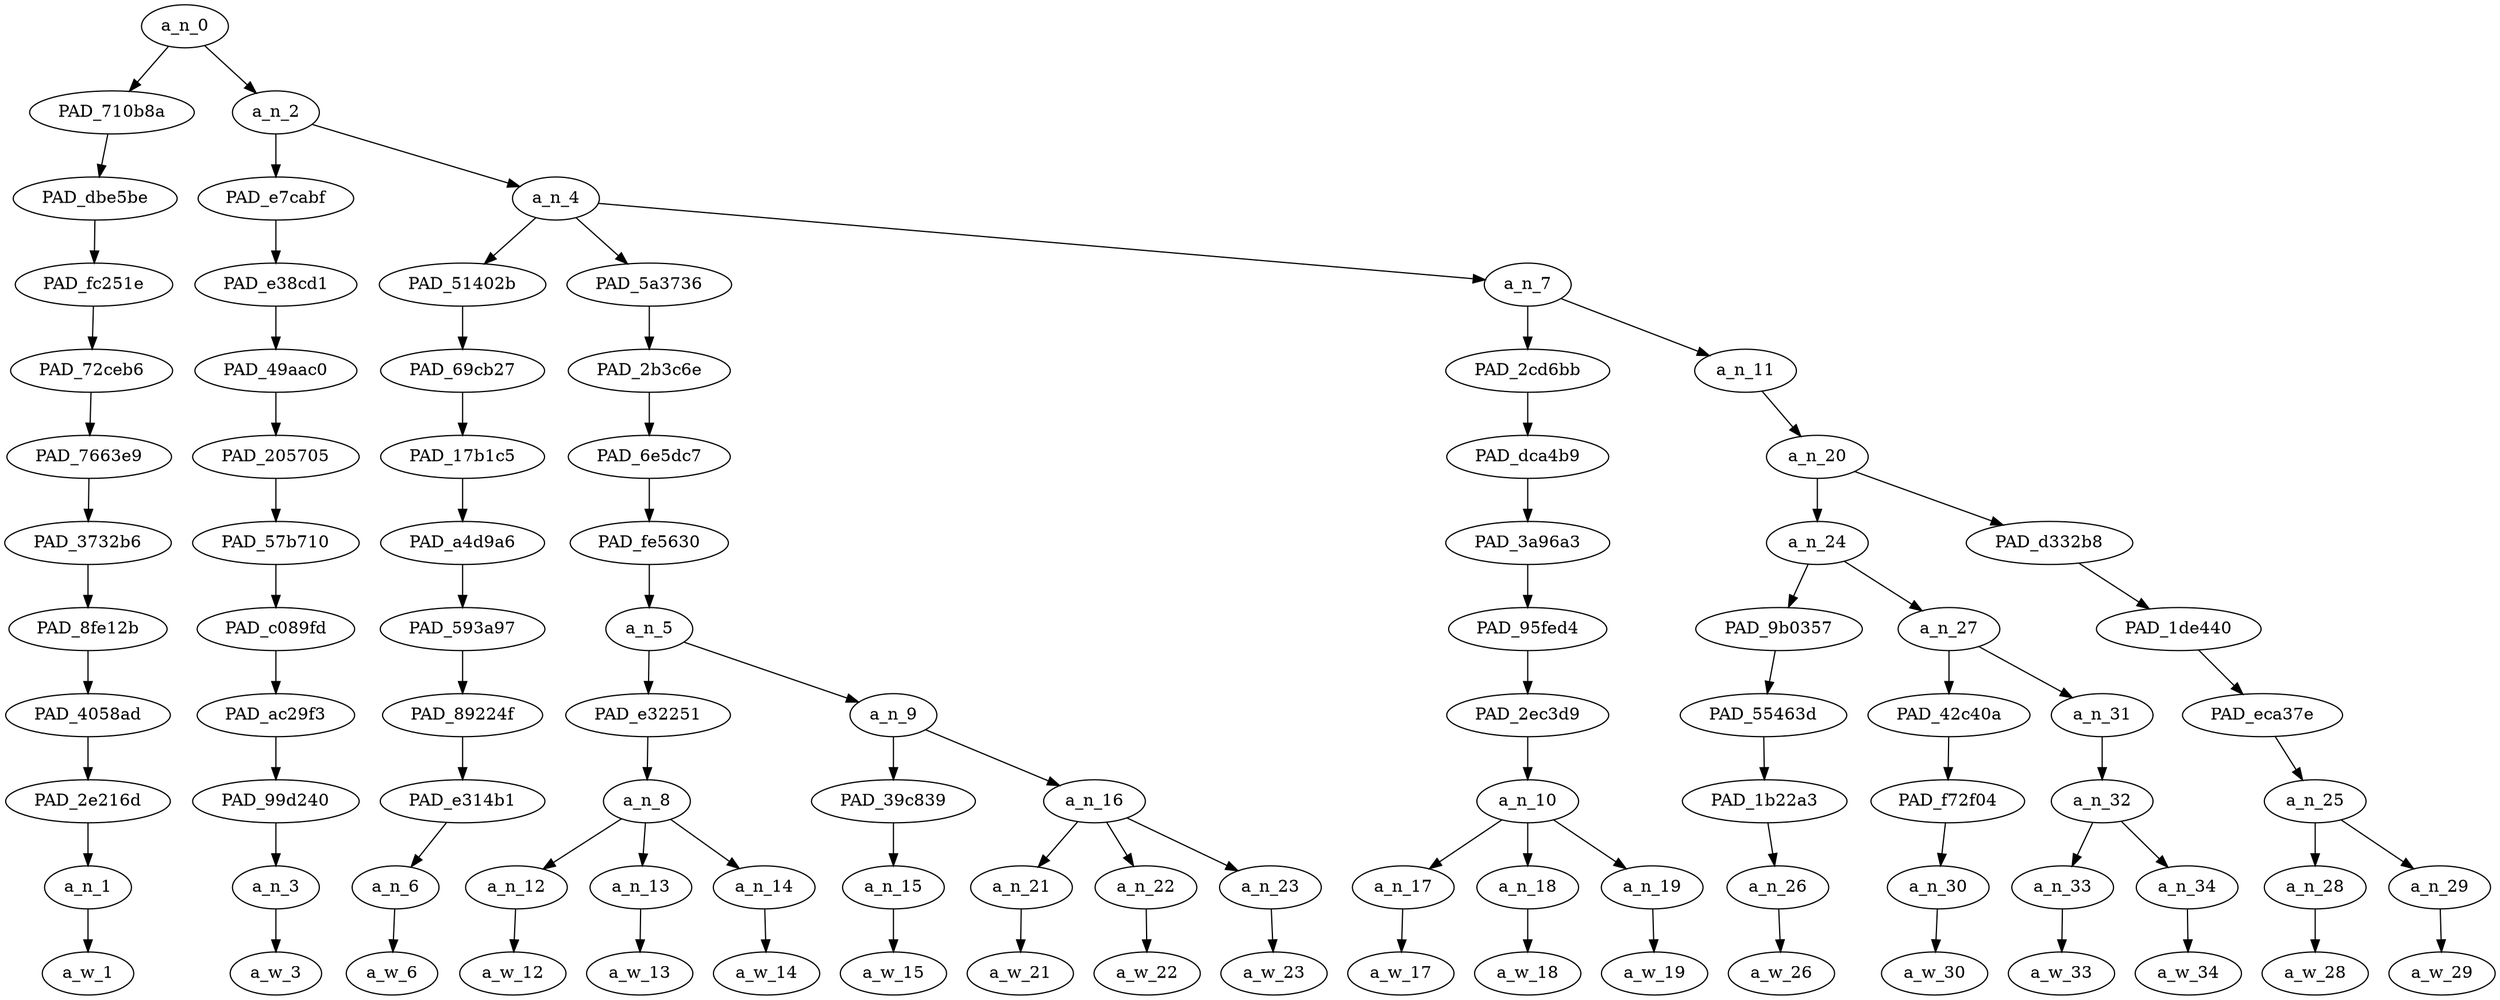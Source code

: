 strict digraph "" {
	a_n_0	[div_dir=1,
		index=0,
		level=11,
		pos="2.4869791666666665,11!",
		text_span="[0, 1, 2, 3, 4, 5, 6, 7, 8, 9, 10, 11, 12, 13, 14, 15, 16, 17, 18]",
		value=1.00000000];
	PAD_710b8a	[div_dir=1,
		index=0,
		level=10,
		pos="0.0,10!",
		text_span="[0]",
		value=0.05359560];
	a_n_0 -> PAD_710b8a;
	a_n_2	[div_dir=1,
		index=1,
		level=10,
		pos="4.973958333333333,10!",
		text_span="[1, 2, 3, 4, 5, 6, 7, 8, 9, 10, 11, 12, 13, 14, 15, 16, 17, 18]",
		value=0.94536162];
	a_n_0 -> a_n_2;
	PAD_dbe5be	[div_dir=1,
		index=0,
		level=9,
		pos="0.0,9!",
		text_span="[0]",
		value=0.05359560];
	PAD_710b8a -> PAD_dbe5be;
	PAD_fc251e	[div_dir=1,
		index=0,
		level=8,
		pos="0.0,8!",
		text_span="[0]",
		value=0.05359560];
	PAD_dbe5be -> PAD_fc251e;
	PAD_72ceb6	[div_dir=1,
		index=0,
		level=7,
		pos="0.0,7!",
		text_span="[0]",
		value=0.05359560];
	PAD_fc251e -> PAD_72ceb6;
	PAD_7663e9	[div_dir=1,
		index=0,
		level=6,
		pos="0.0,6!",
		text_span="[0]",
		value=0.05359560];
	PAD_72ceb6 -> PAD_7663e9;
	PAD_3732b6	[div_dir=1,
		index=0,
		level=5,
		pos="0.0,5!",
		text_span="[0]",
		value=0.05359560];
	PAD_7663e9 -> PAD_3732b6;
	PAD_8fe12b	[div_dir=1,
		index=0,
		level=4,
		pos="0.0,4!",
		text_span="[0]",
		value=0.05359560];
	PAD_3732b6 -> PAD_8fe12b;
	PAD_4058ad	[div_dir=1,
		index=0,
		level=3,
		pos="0.0,3!",
		text_span="[0]",
		value=0.05359560];
	PAD_8fe12b -> PAD_4058ad;
	PAD_2e216d	[div_dir=1,
		index=0,
		level=2,
		pos="0.0,2!",
		text_span="[0]",
		value=0.05359560];
	PAD_4058ad -> PAD_2e216d;
	a_n_1	[div_dir=1,
		index=0,
		level=1,
		pos="0.0,1!",
		text_span="[0]",
		value=0.05359560];
	PAD_2e216d -> a_n_1;
	a_w_1	[div_dir=0,
		index=0,
		level=0,
		pos="0,0!",
		text_span="[0]",
		value=israel];
	a_n_1 -> a_w_1;
	PAD_e7cabf	[div_dir=1,
		index=1,
		level=9,
		pos="1.0,9!",
		text_span="[1]",
		value=0.03272894];
	a_n_2 -> PAD_e7cabf;
	a_n_4	[div_dir=1,
		index=2,
		level=9,
		pos="8.947916666666666,9!",
		text_span="[2, 3, 4, 5, 6, 7, 8, 9, 10, 11, 12, 13, 14, 15, 16, 17, 18]",
		value=0.91165411];
	a_n_2 -> a_n_4;
	PAD_e38cd1	[div_dir=1,
		index=1,
		level=8,
		pos="1.0,8!",
		text_span="[1]",
		value=0.03272894];
	PAD_e7cabf -> PAD_e38cd1;
	PAD_49aac0	[div_dir=1,
		index=1,
		level=7,
		pos="1.0,7!",
		text_span="[1]",
		value=0.03272894];
	PAD_e38cd1 -> PAD_49aac0;
	PAD_205705	[div_dir=1,
		index=1,
		level=6,
		pos="1.0,6!",
		text_span="[1]",
		value=0.03272894];
	PAD_49aac0 -> PAD_205705;
	PAD_57b710	[div_dir=1,
		index=1,
		level=5,
		pos="1.0,5!",
		text_span="[1]",
		value=0.03272894];
	PAD_205705 -> PAD_57b710;
	PAD_c089fd	[div_dir=1,
		index=1,
		level=4,
		pos="1.0,4!",
		text_span="[1]",
		value=0.03272894];
	PAD_57b710 -> PAD_c089fd;
	PAD_ac29f3	[div_dir=1,
		index=1,
		level=3,
		pos="1.0,3!",
		text_span="[1]",
		value=0.03272894];
	PAD_c089fd -> PAD_ac29f3;
	PAD_99d240	[div_dir=1,
		index=1,
		level=2,
		pos="1.0,2!",
		text_span="[1]",
		value=0.03272894];
	PAD_ac29f3 -> PAD_99d240;
	a_n_3	[div_dir=1,
		index=1,
		level=1,
		pos="1.0,1!",
		text_span="[1]",
		value=0.03272894];
	PAD_99d240 -> a_n_3;
	a_w_3	[div_dir=0,
		index=1,
		level=0,
		pos="1,0!",
		text_span="[1]",
		value=is];
	a_n_3 -> a_w_3;
	PAD_51402b	[div_dir=1,
		index=3,
		level=8,
		pos="9.0,8!",
		text_span="[9]",
		value=0.02415961];
	a_n_4 -> PAD_51402b;
	PAD_5a3736	[div_dir=1,
		index=2,
		level=8,
		pos="4.5,8!",
		text_span="[2, 3, 4, 5, 6, 7, 8]",
		value=0.49084186];
	a_n_4 -> PAD_5a3736;
	a_n_7	[div_dir=1,
		index=4,
		level=8,
		pos="13.34375,8!",
		text_span="[10, 11, 12, 13, 14, 15, 16, 17, 18]",
		value=0.39567076];
	a_n_4 -> a_n_7;
	PAD_69cb27	[div_dir=1,
		index=3,
		level=7,
		pos="9.0,7!",
		text_span="[9]",
		value=0.02415961];
	PAD_51402b -> PAD_69cb27;
	PAD_17b1c5	[div_dir=1,
		index=3,
		level=6,
		pos="9.0,6!",
		text_span="[9]",
		value=0.02415961];
	PAD_69cb27 -> PAD_17b1c5;
	PAD_a4d9a6	[div_dir=1,
		index=3,
		level=5,
		pos="9.0,5!",
		text_span="[9]",
		value=0.02415961];
	PAD_17b1c5 -> PAD_a4d9a6;
	PAD_593a97	[div_dir=1,
		index=3,
		level=4,
		pos="9.0,4!",
		text_span="[9]",
		value=0.02415961];
	PAD_a4d9a6 -> PAD_593a97;
	PAD_89224f	[div_dir=1,
		index=4,
		level=3,
		pos="9.0,3!",
		text_span="[9]",
		value=0.02415961];
	PAD_593a97 -> PAD_89224f;
	PAD_e314b1	[div_dir=1,
		index=5,
		level=2,
		pos="9.0,2!",
		text_span="[9]",
		value=0.02415961];
	PAD_89224f -> PAD_e314b1;
	a_n_6	[div_dir=1,
		index=9,
		level=1,
		pos="9.0,1!",
		text_span="[9]",
		value=0.02415961];
	PAD_e314b1 -> a_n_6;
	a_w_6	[div_dir=0,
		index=9,
		level=0,
		pos="9,0!",
		text_span="[9]",
		value=and];
	a_n_6 -> a_w_6;
	PAD_2b3c6e	[div_dir=1,
		index=2,
		level=7,
		pos="4.5,7!",
		text_span="[2, 3, 4, 5, 6, 7, 8]",
		value=0.49084186];
	PAD_5a3736 -> PAD_2b3c6e;
	PAD_6e5dc7	[div_dir=1,
		index=2,
		level=6,
		pos="4.5,6!",
		text_span="[2, 3, 4, 5, 6, 7, 8]",
		value=0.49084186];
	PAD_2b3c6e -> PAD_6e5dc7;
	PAD_fe5630	[div_dir=1,
		index=2,
		level=5,
		pos="4.5,5!",
		text_span="[2, 3, 4, 5, 6, 7, 8]",
		value=0.49084186];
	PAD_6e5dc7 -> PAD_fe5630;
	a_n_5	[div_dir=1,
		index=2,
		level=4,
		pos="4.5,4!",
		text_span="[2, 3, 4, 5, 6, 7, 8]",
		value=0.49084186];
	PAD_fe5630 -> a_n_5;
	PAD_e32251	[div_dir=1,
		index=2,
		level=3,
		pos="3.0,3!",
		text_span="[2, 3, 4]",
		value=0.11662613];
	a_n_5 -> PAD_e32251;
	a_n_9	[div_dir=1,
		index=3,
		level=3,
		pos="6.0,3!",
		text_span="[5, 6, 7, 8]",
		value=0.37350989];
	a_n_5 -> a_n_9;
	a_n_8	[div_dir=1,
		index=2,
		level=2,
		pos="3.0,2!",
		text_span="[2, 3, 4]",
		value=0.11662613];
	PAD_e32251 -> a_n_8;
	a_n_12	[div_dir=1,
		index=2,
		level=1,
		pos="2.0,1!",
		text_span="[2]",
		value=0.03320206];
	a_n_8 -> a_n_12;
	a_n_13	[div_dir=1,
		index=3,
		level=1,
		pos="3.0,1!",
		text_span="[3]",
		value=0.03667675];
	a_n_8 -> a_n_13;
	a_n_14	[div_dir=1,
		index=4,
		level=1,
		pos="4.0,1!",
		text_span="[4]",
		value=0.04653068];
	a_n_8 -> a_n_14;
	a_w_12	[div_dir=0,
		index=2,
		level=0,
		pos="2,0!",
		text_span="[2]",
		value=the];
	a_n_12 -> a_w_12;
	a_w_13	[div_dir=0,
		index=3,
		level=0,
		pos="3,0!",
		text_span="[3]",
		value=only];
	a_n_13 -> a_w_13;
	a_w_14	[div_dir=0,
		index=4,
		level=0,
		pos="4,0!",
		text_span="[4]",
		value=democracy];
	a_n_14 -> a_w_14;
	PAD_39c839	[div_dir=1,
		index=3,
		level=2,
		pos="5.0,2!",
		text_span="[5]",
		value=0.02893819];
	a_n_9 -> PAD_39c839;
	a_n_16	[div_dir=1,
		index=4,
		level=2,
		pos="7.0,2!",
		text_span="[6, 7, 8]",
		value=0.34388090];
	a_n_9 -> a_n_16;
	a_n_15	[div_dir=1,
		index=5,
		level=1,
		pos="5.0,1!",
		text_span="[5]",
		value=0.02893819];
	PAD_39c839 -> a_n_15;
	a_w_15	[div_dir=0,
		index=5,
		level=0,
		pos="5,0!",
		text_span="[5]",
		value=in];
	a_n_15 -> a_w_15;
	a_n_21	[div_dir=1,
		index=6,
		level=1,
		pos="6.0,1!",
		text_span="[6]",
		value=0.03004717];
	a_n_16 -> a_n_21;
	a_n_22	[div_dir=1,
		index=7,
		level=1,
		pos="7.0,1!",
		text_span="[7]",
		value=0.22534885];
	a_n_16 -> a_n_22;
	a_n_23	[div_dir=1,
		index=8,
		level=1,
		pos="8.0,1!",
		text_span="[8]",
		value=0.08776686];
	a_n_16 -> a_n_23;
	a_w_21	[div_dir=0,
		index=6,
		level=0,
		pos="6,0!",
		text_span="[6]",
		value=the1];
	a_n_21 -> a_w_21;
	a_w_22	[div_dir=0,
		index=7,
		level=0,
		pos="7,0!",
		text_span="[7]",
		value=muzzie];
	a_n_22 -> a_w_22;
	a_w_23	[div_dir=0,
		index=8,
		level=0,
		pos="8,0!",
		text_span="[8]",
		value=mideast];
	a_n_23 -> a_w_23;
	PAD_2cd6bb	[div_dir=1,
		index=4,
		level=7,
		pos="11.0,7!",
		text_span="[10, 11, 12]",
		value=0.10128004];
	a_n_7 -> PAD_2cd6bb;
	a_n_11	[div_dir=1,
		index=5,
		level=7,
		pos="15.6875,7!",
		text_span="[13, 14, 15, 16, 17, 18]",
		value=0.29367916];
	a_n_7 -> a_n_11;
	PAD_dca4b9	[div_dir=1,
		index=4,
		level=6,
		pos="11.0,6!",
		text_span="[10, 11, 12]",
		value=0.10128004];
	PAD_2cd6bb -> PAD_dca4b9;
	PAD_3a96a3	[div_dir=1,
		index=4,
		level=5,
		pos="11.0,5!",
		text_span="[10, 11, 12]",
		value=0.10128004];
	PAD_dca4b9 -> PAD_3a96a3;
	PAD_95fed4	[div_dir=1,
		index=4,
		level=4,
		pos="11.0,4!",
		text_span="[10, 11, 12]",
		value=0.10128004];
	PAD_3a96a3 -> PAD_95fed4;
	PAD_2ec3d9	[div_dir=1,
		index=5,
		level=3,
		pos="11.0,3!",
		text_span="[10, 11, 12]",
		value=0.10128004];
	PAD_95fed4 -> PAD_2ec3d9;
	a_n_10	[div_dir=1,
		index=6,
		level=2,
		pos="11.0,2!",
		text_span="[10, 11, 12]",
		value=0.10128004];
	PAD_2ec3d9 -> a_n_10;
	a_n_17	[div_dir=-1,
		index=10,
		level=1,
		pos="10.0,1!",
		text_span="[10]",
		value=0.02524538];
	a_n_10 -> a_n_17;
	a_n_18	[div_dir=1,
		index=11,
		level=1,
		pos="11.0,1!",
		text_span="[11]",
		value=0.03762302];
	a_n_10 -> a_n_18;
	a_n_19	[div_dir=1,
		index=12,
		level=1,
		pos="12.0,1!",
		text_span="[12]",
		value=0.03824706];
	a_n_10 -> a_n_19;
	a_w_17	[div_dir=0,
		index=10,
		level=0,
		pos="10,0!",
		text_span="[10]",
		value=an];
	a_n_17 -> a_w_17;
	a_w_18	[div_dir=0,
		index=11,
		level=0,
		pos="11,0!",
		text_span="[11]",
		value=american];
	a_n_18 -> a_w_18;
	a_w_19	[div_dir=0,
		index=12,
		level=0,
		pos="12,0!",
		text_span="[12]",
		value=ally];
	a_n_19 -> a_w_19;
	a_n_20	[div_dir=1,
		index=5,
		level=6,
		pos="15.6875,6!",
		text_span="[13, 14, 15, 16, 17, 18]",
		value=0.29291971];
	a_n_11 -> a_n_20;
	a_n_24	[div_dir=1,
		index=5,
		level=5,
		pos="13.875,5!",
		text_span="[13, 14, 15, 16]",
		value=0.18785034];
	a_n_20 -> a_n_24;
	PAD_d332b8	[div_dir=1,
		index=6,
		level=5,
		pos="17.5,5!",
		text_span="[17, 18]",
		value=0.10430993];
	a_n_20 -> PAD_d332b8;
	PAD_9b0357	[div_dir=1,
		index=5,
		level=4,
		pos="13.0,4!",
		text_span="[13]",
		value=0.03903878];
	a_n_24 -> PAD_9b0357;
	a_n_27	[div_dir=1,
		index=6,
		level=4,
		pos="14.75,4!",
		text_span="[14, 15, 16]",
		value=0.14827057];
	a_n_24 -> a_n_27;
	PAD_55463d	[div_dir=1,
		index=6,
		level=3,
		pos="13.0,3!",
		text_span="[13]",
		value=0.03903878];
	PAD_9b0357 -> PAD_55463d;
	PAD_1b22a3	[div_dir=1,
		index=7,
		level=2,
		pos="13.0,2!",
		text_span="[13]",
		value=0.03903878];
	PAD_55463d -> PAD_1b22a3;
	a_n_26	[div_dir=1,
		index=13,
		level=1,
		pos="13.0,1!",
		text_span="[13]",
		value=0.03903878];
	PAD_1b22a3 -> a_n_26;
	a_w_26	[div_dir=0,
		index=13,
		level=0,
		pos="13,0!",
		text_span="[13]",
		value=people];
	a_n_26 -> a_w_26;
	PAD_42c40a	[div_dir=1,
		index=7,
		level=3,
		pos="14.0,3!",
		text_span="[14]",
		value=0.03201535];
	a_n_27 -> PAD_42c40a;
	a_n_31	[div_dir=1,
		index=8,
		level=3,
		pos="15.5,3!",
		text_span="[15, 16]",
		value=0.11574283];
	a_n_27 -> a_n_31;
	PAD_f72f04	[div_dir=1,
		index=8,
		level=2,
		pos="14.0,2!",
		text_span="[14]",
		value=0.03201535];
	PAD_42c40a -> PAD_f72f04;
	a_n_30	[div_dir=1,
		index=14,
		level=1,
		pos="14.0,1!",
		text_span="[14]",
		value=0.03201535];
	PAD_f72f04 -> a_n_30;
	a_w_30	[div_dir=0,
		index=14,
		level=0,
		pos="14,0!",
		text_span="[14]",
		value=who];
	a_n_30 -> a_w_30;
	a_n_32	[div_dir=1,
		index=9,
		level=2,
		pos="15.5,2!",
		text_span="[15, 16]",
		value=0.11525780];
	a_n_31 -> a_n_32;
	a_n_33	[div_dir=1,
		index=15,
		level=1,
		pos="15.0,1!",
		text_span="[15]",
		value=0.05225845];
	a_n_32 -> a_n_33;
	a_n_34	[div_dir=1,
		index=16,
		level=1,
		pos="16.0,1!",
		text_span="[16]",
		value=0.06251433];
	a_n_32 -> a_n_34;
	a_w_33	[div_dir=0,
		index=15,
		level=0,
		pos="15,0!",
		text_span="[15]",
		value=hate];
	a_n_33 -> a_w_33;
	a_w_34	[div_dir=0,
		index=16,
		level=0,
		pos="16,0!",
		text_span="[16]",
		value=israel1];
	a_n_34 -> a_w_34;
	PAD_1de440	[div_dir=1,
		index=7,
		level=4,
		pos="17.5,4!",
		text_span="[17, 18]",
		value=0.10430993];
	PAD_d332b8 -> PAD_1de440;
	PAD_eca37e	[div_dir=1,
		index=9,
		level=3,
		pos="17.5,3!",
		text_span="[17, 18]",
		value=0.10430993];
	PAD_1de440 -> PAD_eca37e;
	a_n_25	[div_dir=1,
		index=10,
		level=2,
		pos="17.5,2!",
		text_span="[17, 18]",
		value=0.10430993];
	PAD_eca37e -> a_n_25;
	a_n_28	[div_dir=1,
		index=17,
		level=1,
		pos="17.0,1!",
		text_span="[17]",
		value=0.03459615];
	a_n_25 -> a_n_28;
	a_n_29	[div_dir=1,
		index=18,
		level=1,
		pos="18.0,1!",
		text_span="[18]",
		value=0.06915791];
	a_n_25 -> a_n_29;
	a_w_28	[div_dir=0,
		index=17,
		level=0,
		pos="17,0!",
		text_span="[17]",
		value=are];
	a_n_28 -> a_w_28;
	a_w_29	[div_dir=0,
		index=18,
		level=0,
		pos="18,0!",
		text_span="[18]",
		value=idiots];
	a_n_29 -> a_w_29;
}
